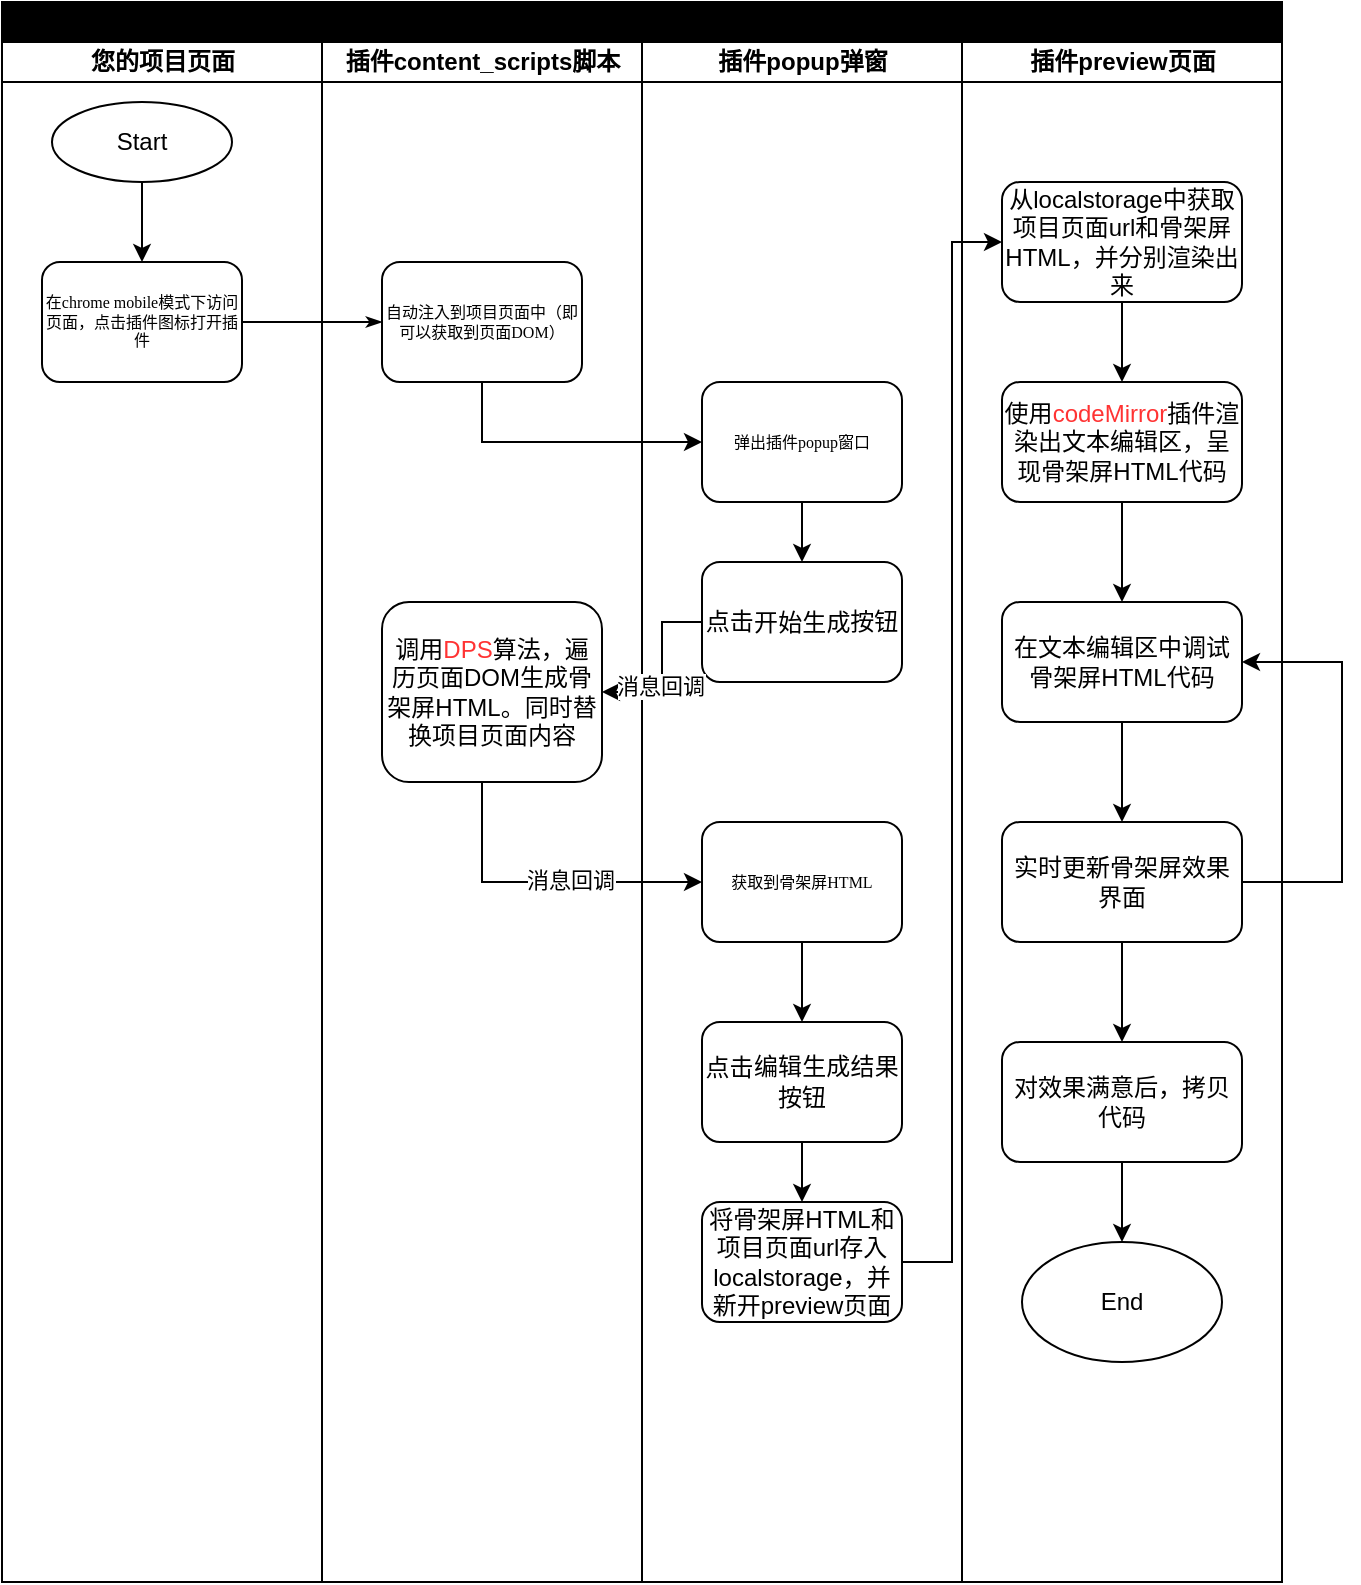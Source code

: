 <mxfile version="16.6.2" type="github">
  <diagram name="Page-1" id="74e2e168-ea6b-b213-b513-2b3c1d86103e">
    <mxGraphModel dx="1422" dy="762" grid="1" gridSize="10" guides="1" tooltips="1" connect="1" arrows="1" fold="1" page="1" pageScale="1" pageWidth="1100" pageHeight="850" background="none" math="0" shadow="0">
      <root>
        <mxCell id="0" />
        <mxCell id="1" parent="0" />
        <mxCell id="77e6c97f196da883-1" value="first-screen-skeleton-chrome-plugin工作流程" style="swimlane;html=1;childLayout=stackLayout;startSize=20;rounded=0;shadow=0;labelBackgroundColor=none;strokeWidth=1;fontFamily=Verdana;fontSize=8;align=center;fillColor=#000000;" parent="1" vertex="1">
          <mxGeometry x="240" y="70" width="640" height="790" as="geometry" />
        </mxCell>
        <mxCell id="77e6c97f196da883-2" value="您的项目页面" style="swimlane;html=1;startSize=20;" parent="77e6c97f196da883-1" vertex="1">
          <mxGeometry y="20" width="160" height="770" as="geometry" />
        </mxCell>
        <mxCell id="77e6c97f196da883-8" value="在chrome mobile模式下访问页面，点击插件图标打开插件" style="rounded=1;whiteSpace=wrap;html=1;shadow=0;labelBackgroundColor=none;strokeWidth=1;fontFamily=Verdana;fontSize=8;align=center;" parent="77e6c97f196da883-2" vertex="1">
          <mxGeometry x="20" y="110" width="100" height="60" as="geometry" />
        </mxCell>
        <mxCell id="ZpYfH8FNgX7Q62mpjmH5-5" value="" style="edgeStyle=orthogonalEdgeStyle;rounded=0;orthogonalLoop=1;jettySize=auto;html=1;" edge="1" parent="77e6c97f196da883-2" source="ZpYfH8FNgX7Q62mpjmH5-4" target="77e6c97f196da883-8">
          <mxGeometry relative="1" as="geometry" />
        </mxCell>
        <mxCell id="ZpYfH8FNgX7Q62mpjmH5-4" value="Start" style="ellipse;whiteSpace=wrap;html=1;" vertex="1" parent="77e6c97f196da883-2">
          <mxGeometry x="25" y="30" width="90" height="40" as="geometry" />
        </mxCell>
        <mxCell id="77e6c97f196da883-26" style="edgeStyle=orthogonalEdgeStyle;rounded=1;html=1;labelBackgroundColor=none;startArrow=none;startFill=0;startSize=5;endArrow=classicThin;endFill=1;endSize=5;jettySize=auto;orthogonalLoop=1;strokeWidth=1;fontFamily=Verdana;fontSize=8" parent="77e6c97f196da883-1" source="77e6c97f196da883-8" target="77e6c97f196da883-11" edge="1">
          <mxGeometry relative="1" as="geometry" />
        </mxCell>
        <mxCell id="77e6c97f196da883-3" value="插件content_scripts脚本" style="swimlane;html=1;startSize=20;" parent="77e6c97f196da883-1" vertex="1">
          <mxGeometry x="160" y="20" width="160" height="770" as="geometry" />
        </mxCell>
        <mxCell id="77e6c97f196da883-11" value="自动注入到项目页面中（即可以获取到页面DOM）" style="rounded=1;whiteSpace=wrap;html=1;shadow=0;labelBackgroundColor=none;strokeWidth=1;fontFamily=Verdana;fontSize=8;align=center;" parent="77e6c97f196da883-3" vertex="1">
          <mxGeometry x="30" y="110" width="100" height="60" as="geometry" />
        </mxCell>
        <mxCell id="ZpYfH8FNgX7Q62mpjmH5-7" value="调用&lt;font color=&quot;#ff3333&quot;&gt;DPS&lt;/font&gt;算法，遍历页面DOM生成骨架屏HTML。同时替换项目页面内容" style="rounded=1;whiteSpace=wrap;html=1;" vertex="1" parent="77e6c97f196da883-3">
          <mxGeometry x="30" y="280" width="110" height="90" as="geometry" />
        </mxCell>
        <mxCell id="77e6c97f196da883-4" value="插件popup弹窗" style="swimlane;html=1;startSize=20;" parent="77e6c97f196da883-1" vertex="1">
          <mxGeometry x="320" y="20" width="160" height="770" as="geometry" />
        </mxCell>
        <mxCell id="77e6c97f196da883-12" value="弹出插件popup窗口" style="rounded=1;whiteSpace=wrap;html=1;shadow=0;labelBackgroundColor=none;strokeWidth=1;fontFamily=Verdana;fontSize=8;align=center;" parent="77e6c97f196da883-4" vertex="1">
          <mxGeometry x="30" y="170" width="100" height="60" as="geometry" />
        </mxCell>
        <mxCell id="ZpYfH8FNgX7Q62mpjmH5-6" value="点击`开始生成`按钮" style="rounded=1;whiteSpace=wrap;html=1;" vertex="1" parent="77e6c97f196da883-4">
          <mxGeometry x="30" y="260" width="100" height="60" as="geometry" />
        </mxCell>
        <mxCell id="ZpYfH8FNgX7Q62mpjmH5-8" value="" style="endArrow=classic;html=1;rounded=0;" edge="1" parent="77e6c97f196da883-4" target="ZpYfH8FNgX7Q62mpjmH5-6">
          <mxGeometry width="50" height="50" relative="1" as="geometry">
            <mxPoint x="80" y="230" as="sourcePoint" />
            <mxPoint x="130" y="180" as="targetPoint" />
          </mxGeometry>
        </mxCell>
        <mxCell id="77e6c97f196da883-17" value="获取到骨架屏HTML" style="rounded=1;whiteSpace=wrap;html=1;shadow=0;labelBackgroundColor=none;strokeWidth=1;fontFamily=Verdana;fontSize=8;align=center;" parent="77e6c97f196da883-4" vertex="1">
          <mxGeometry x="30" y="390" width="100" height="60" as="geometry" />
        </mxCell>
        <mxCell id="ZpYfH8FNgX7Q62mpjmH5-23" value="" style="edgeStyle=orthogonalEdgeStyle;rounded=0;orthogonalLoop=1;jettySize=auto;html=1;" edge="1" parent="77e6c97f196da883-4" source="ZpYfH8FNgX7Q62mpjmH5-20" target="ZpYfH8FNgX7Q62mpjmH5-22">
          <mxGeometry relative="1" as="geometry" />
        </mxCell>
        <mxCell id="ZpYfH8FNgX7Q62mpjmH5-20" value="点击`编辑生成结果`按钮" style="rounded=1;whiteSpace=wrap;html=1;" vertex="1" parent="77e6c97f196da883-4">
          <mxGeometry x="30" y="490" width="100" height="60" as="geometry" />
        </mxCell>
        <mxCell id="ZpYfH8FNgX7Q62mpjmH5-19" value="" style="edgeStyle=orthogonalEdgeStyle;rounded=0;orthogonalLoop=1;jettySize=auto;html=1;entryX=0.5;entryY=0;entryDx=0;entryDy=0;" edge="1" parent="77e6c97f196da883-4" source="77e6c97f196da883-17" target="ZpYfH8FNgX7Q62mpjmH5-20">
          <mxGeometry relative="1" as="geometry">
            <mxPoint x="80" y="480" as="targetPoint" />
          </mxGeometry>
        </mxCell>
        <mxCell id="ZpYfH8FNgX7Q62mpjmH5-22" value="将骨架屏HTML和项目页面url存入localstorage，并新开preview页面" style="whiteSpace=wrap;html=1;rounded=1;" vertex="1" parent="77e6c97f196da883-4">
          <mxGeometry x="30" y="580" width="100" height="60" as="geometry" />
        </mxCell>
        <mxCell id="77e6c97f196da883-5" value="插件preview页面" style="swimlane;html=1;startSize=20;" parent="77e6c97f196da883-1" vertex="1">
          <mxGeometry x="480" y="20" width="160" height="770" as="geometry" />
        </mxCell>
        <mxCell id="ZpYfH8FNgX7Q62mpjmH5-27" value="" style="edgeStyle=orthogonalEdgeStyle;rounded=0;orthogonalLoop=1;jettySize=auto;html=1;" edge="1" parent="77e6c97f196da883-5" source="ZpYfH8FNgX7Q62mpjmH5-21" target="ZpYfH8FNgX7Q62mpjmH5-26">
          <mxGeometry relative="1" as="geometry" />
        </mxCell>
        <mxCell id="ZpYfH8FNgX7Q62mpjmH5-21" value="从localstorage中获取项目页面url和骨架屏HTML，并分别渲染出来" style="rounded=1;whiteSpace=wrap;html=1;" vertex="1" parent="77e6c97f196da883-5">
          <mxGeometry x="20" y="70" width="120" height="60" as="geometry" />
        </mxCell>
        <mxCell id="ZpYfH8FNgX7Q62mpjmH5-30" value="" style="edgeStyle=orthogonalEdgeStyle;rounded=0;orthogonalLoop=1;jettySize=auto;html=1;" edge="1" parent="77e6c97f196da883-5" source="ZpYfH8FNgX7Q62mpjmH5-26" target="ZpYfH8FNgX7Q62mpjmH5-28">
          <mxGeometry relative="1" as="geometry" />
        </mxCell>
        <mxCell id="ZpYfH8FNgX7Q62mpjmH5-26" value="使用&lt;font color=&quot;#ff3333&quot;&gt;codeMirror&lt;/font&gt;插件渲染出文本编辑区，呈现骨架屏HTML代码" style="rounded=1;whiteSpace=wrap;html=1;" vertex="1" parent="77e6c97f196da883-5">
          <mxGeometry x="20" y="170" width="120" height="60" as="geometry" />
        </mxCell>
        <mxCell id="ZpYfH8FNgX7Q62mpjmH5-31" value="" style="edgeStyle=orthogonalEdgeStyle;rounded=0;orthogonalLoop=1;jettySize=auto;html=1;" edge="1" parent="77e6c97f196da883-5" source="ZpYfH8FNgX7Q62mpjmH5-28" target="ZpYfH8FNgX7Q62mpjmH5-29">
          <mxGeometry relative="1" as="geometry" />
        </mxCell>
        <mxCell id="ZpYfH8FNgX7Q62mpjmH5-28" value="在文本编辑区中调试骨架屏HTML代码" style="rounded=1;whiteSpace=wrap;html=1;" vertex="1" parent="77e6c97f196da883-5">
          <mxGeometry x="20" y="280" width="120" height="60" as="geometry" />
        </mxCell>
        <mxCell id="ZpYfH8FNgX7Q62mpjmH5-32" style="edgeStyle=orthogonalEdgeStyle;rounded=0;orthogonalLoop=1;jettySize=auto;html=1;entryX=1;entryY=0.5;entryDx=0;entryDy=0;fontColor=#FF3333;" edge="1" parent="77e6c97f196da883-5" source="ZpYfH8FNgX7Q62mpjmH5-29" target="ZpYfH8FNgX7Q62mpjmH5-28">
          <mxGeometry relative="1" as="geometry">
            <Array as="points">
              <mxPoint x="190" y="420" />
              <mxPoint x="190" y="310" />
            </Array>
          </mxGeometry>
        </mxCell>
        <mxCell id="ZpYfH8FNgX7Q62mpjmH5-36" value="" style="edgeStyle=orthogonalEdgeStyle;rounded=0;orthogonalLoop=1;jettySize=auto;html=1;fontColor=#000000;" edge="1" parent="77e6c97f196da883-5" source="ZpYfH8FNgX7Q62mpjmH5-29" target="ZpYfH8FNgX7Q62mpjmH5-34">
          <mxGeometry relative="1" as="geometry" />
        </mxCell>
        <mxCell id="ZpYfH8FNgX7Q62mpjmH5-29" value="实时更新骨架屏效果界面" style="rounded=1;whiteSpace=wrap;html=1;" vertex="1" parent="77e6c97f196da883-5">
          <mxGeometry x="20" y="390" width="120" height="60" as="geometry" />
        </mxCell>
        <mxCell id="ZpYfH8FNgX7Q62mpjmH5-37" value="" style="edgeStyle=orthogonalEdgeStyle;rounded=0;orthogonalLoop=1;jettySize=auto;html=1;fontColor=#000000;" edge="1" parent="77e6c97f196da883-5" source="ZpYfH8FNgX7Q62mpjmH5-34" target="ZpYfH8FNgX7Q62mpjmH5-35">
          <mxGeometry relative="1" as="geometry" />
        </mxCell>
        <mxCell id="ZpYfH8FNgX7Q62mpjmH5-34" value="&lt;font color=&quot;#000000&quot;&gt;对效果满意后，拷贝代码&lt;/font&gt;" style="rounded=1;whiteSpace=wrap;html=1;fontColor=#FF3333;" vertex="1" parent="77e6c97f196da883-5">
          <mxGeometry x="20" y="500" width="120" height="60" as="geometry" />
        </mxCell>
        <mxCell id="ZpYfH8FNgX7Q62mpjmH5-35" value="End" style="ellipse;whiteSpace=wrap;html=1;fontColor=#000000;fillColor=#FFFFFF;" vertex="1" parent="77e6c97f196da883-5">
          <mxGeometry x="30" y="600" width="100" height="60" as="geometry" />
        </mxCell>
        <mxCell id="ZpYfH8FNgX7Q62mpjmH5-2" style="edgeStyle=orthogonalEdgeStyle;rounded=0;orthogonalLoop=1;jettySize=auto;html=1;exitX=0.5;exitY=1;exitDx=0;exitDy=0;entryX=0;entryY=0.5;entryDx=0;entryDy=0;" edge="1" parent="77e6c97f196da883-1" source="77e6c97f196da883-11" target="77e6c97f196da883-12">
          <mxGeometry relative="1" as="geometry" />
        </mxCell>
        <mxCell id="ZpYfH8FNgX7Q62mpjmH5-13" value="" style="edgeStyle=orthogonalEdgeStyle;rounded=0;orthogonalLoop=1;jettySize=auto;html=1;" edge="1" parent="77e6c97f196da883-1" source="ZpYfH8FNgX7Q62mpjmH5-6" target="ZpYfH8FNgX7Q62mpjmH5-7">
          <mxGeometry relative="1" as="geometry">
            <Array as="points">
              <mxPoint x="330" y="310" />
              <mxPoint x="330" y="345" />
            </Array>
          </mxGeometry>
        </mxCell>
        <mxCell id="ZpYfH8FNgX7Q62mpjmH5-17" value="消息回调" style="edgeLabel;html=1;align=center;verticalAlign=middle;resizable=0;points=[];" vertex="1" connectable="0" parent="ZpYfH8FNgX7Q62mpjmH5-13">
          <mxGeometry x="0.221" y="-1" relative="1" as="geometry">
            <mxPoint as="offset" />
          </mxGeometry>
        </mxCell>
        <mxCell id="ZpYfH8FNgX7Q62mpjmH5-15" style="edgeStyle=orthogonalEdgeStyle;rounded=0;orthogonalLoop=1;jettySize=auto;html=1;entryX=0;entryY=0.5;entryDx=0;entryDy=0;" edge="1" parent="77e6c97f196da883-1" source="ZpYfH8FNgX7Q62mpjmH5-7" target="77e6c97f196da883-17">
          <mxGeometry relative="1" as="geometry">
            <Array as="points">
              <mxPoint x="240" y="440" />
            </Array>
          </mxGeometry>
        </mxCell>
        <mxCell id="ZpYfH8FNgX7Q62mpjmH5-16" value="消息回调" style="edgeLabel;html=1;align=center;verticalAlign=middle;resizable=0;points=[];" vertex="1" connectable="0" parent="ZpYfH8FNgX7Q62mpjmH5-15">
          <mxGeometry x="0.176" y="1" relative="1" as="geometry">
            <mxPoint as="offset" />
          </mxGeometry>
        </mxCell>
        <mxCell id="ZpYfH8FNgX7Q62mpjmH5-25" style="edgeStyle=orthogonalEdgeStyle;rounded=0;orthogonalLoop=1;jettySize=auto;html=1;entryX=0;entryY=0.5;entryDx=0;entryDy=0;" edge="1" parent="77e6c97f196da883-1" source="ZpYfH8FNgX7Q62mpjmH5-22" target="ZpYfH8FNgX7Q62mpjmH5-21">
          <mxGeometry relative="1" as="geometry" />
        </mxCell>
      </root>
    </mxGraphModel>
  </diagram>
</mxfile>
